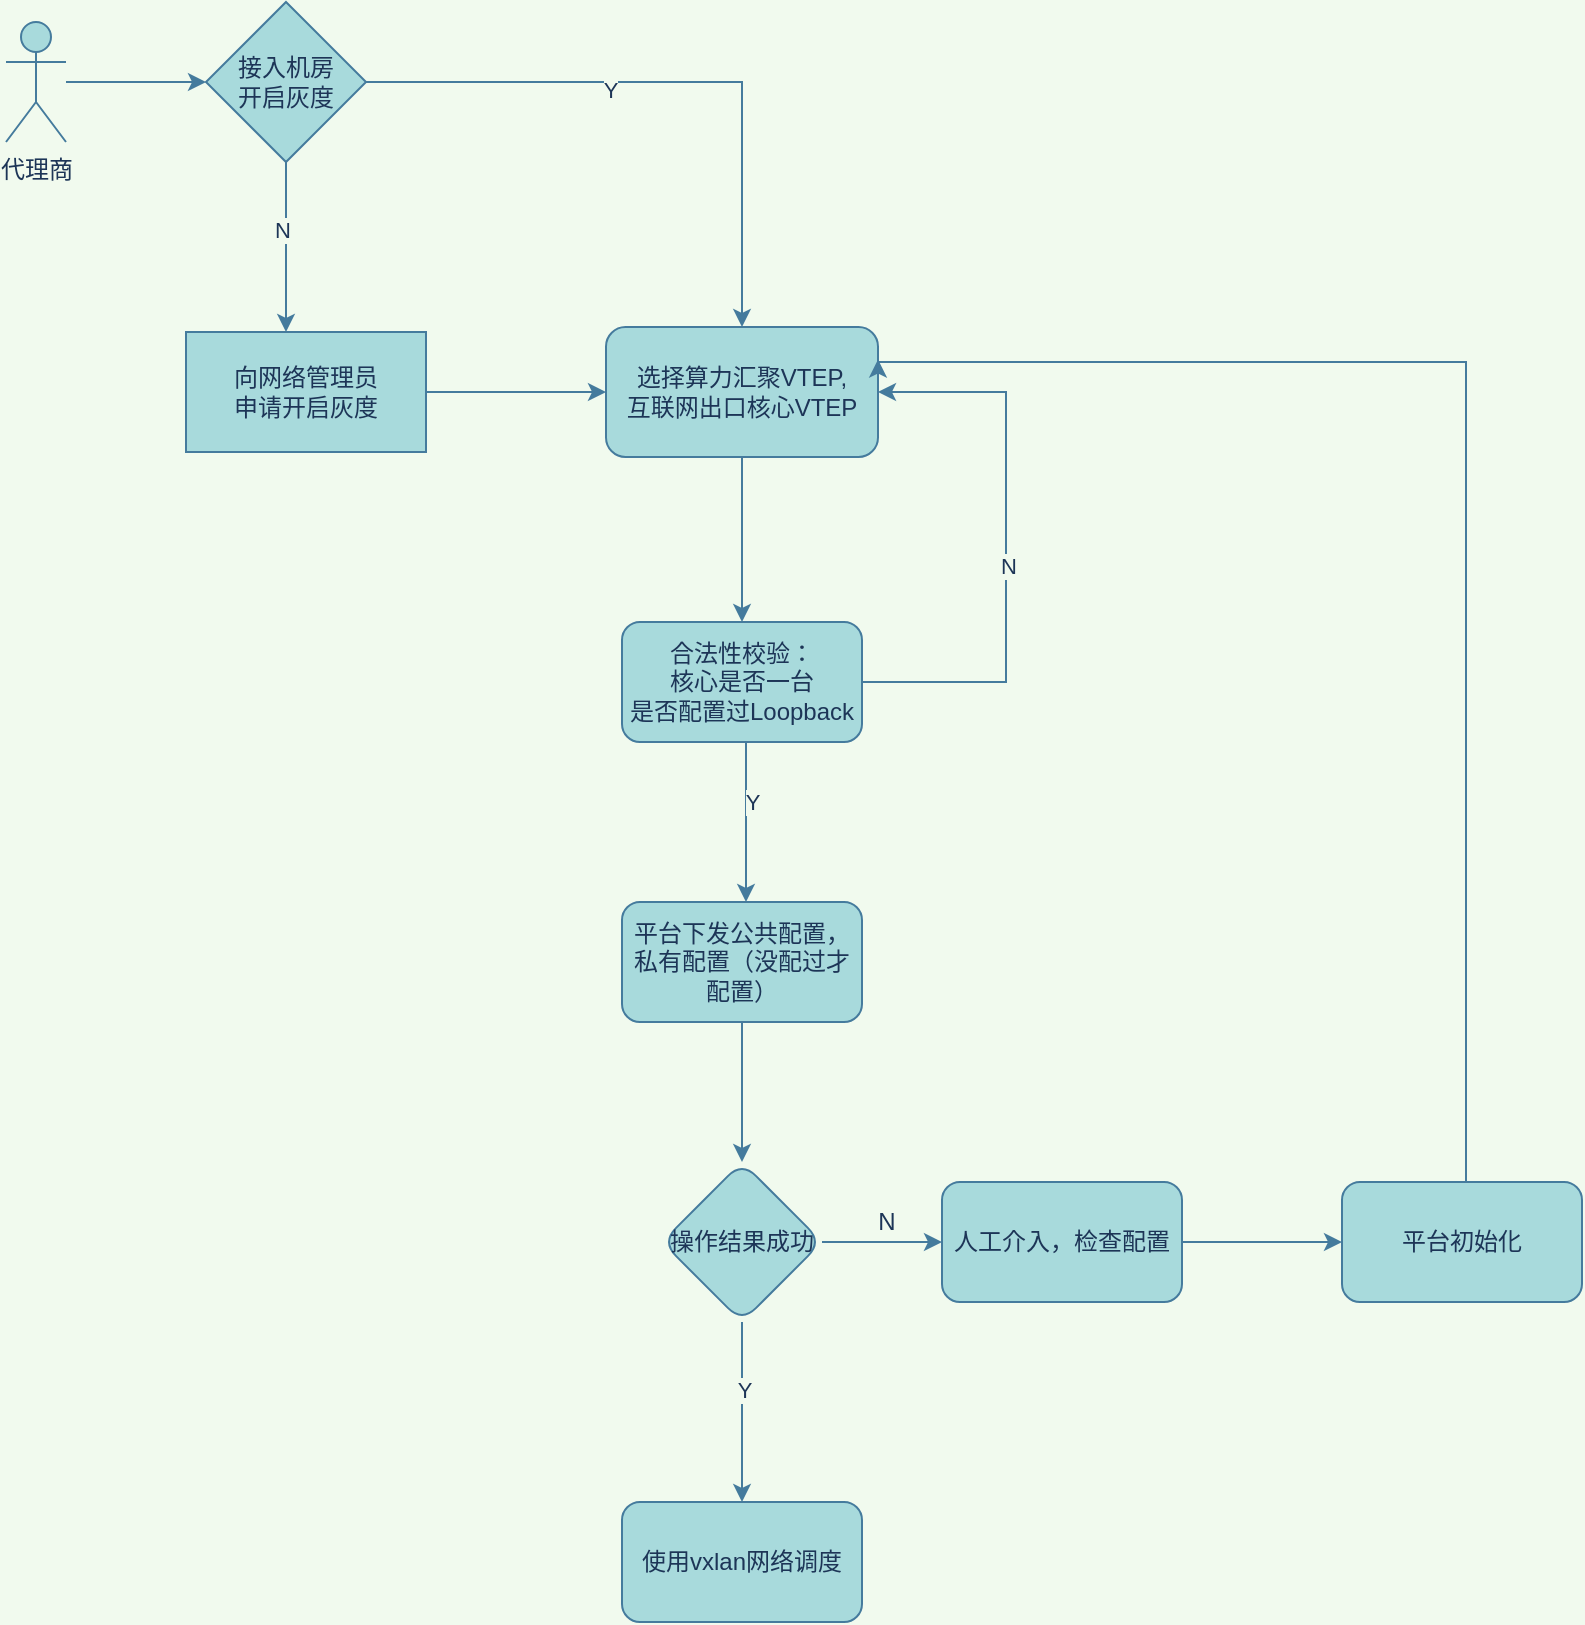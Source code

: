 <mxfile version="20.5.1" type="github">
  <diagram id="C5RBs43oDa-KdzZeNtuy" name="Page-1">
    <mxGraphModel dx="1296" dy="684" grid="0" gridSize="10" guides="1" tooltips="1" connect="1" arrows="1" fold="1" page="1" pageScale="1" pageWidth="827" pageHeight="1169" background="#F1FAEE" math="0" shadow="0">
      <root>
        <mxCell id="WIyWlLk6GJQsqaUBKTNV-0" />
        <mxCell id="WIyWlLk6GJQsqaUBKTNV-1" parent="WIyWlLk6GJQsqaUBKTNV-0" />
        <mxCell id="OU7RjcP8ITgo0XetVb0L-19" value="" style="edgeStyle=orthogonalEdgeStyle;rounded=0;orthogonalLoop=1;jettySize=auto;html=1;strokeColor=#457B9D;fontColor=#1D3557;fillColor=#A8DADC;labelBackgroundColor=#F1FAEE;" edge="1" parent="WIyWlLk6GJQsqaUBKTNV-1" source="WIyWlLk6GJQsqaUBKTNV-3" target="OU7RjcP8ITgo0XetVb0L-18">
          <mxGeometry relative="1" as="geometry" />
        </mxCell>
        <mxCell id="WIyWlLk6GJQsqaUBKTNV-3" value="选择算力汇聚VTEP,&lt;br&gt;互联网出口核心VTEP" style="rounded=1;whiteSpace=wrap;html=1;fontSize=12;glass=0;strokeWidth=1;shadow=0;fillColor=#A8DADC;strokeColor=#457B9D;fontColor=#1D3557;" parent="WIyWlLk6GJQsqaUBKTNV-1" vertex="1">
          <mxGeometry x="323" y="182.5" width="136" height="65" as="geometry" />
        </mxCell>
        <mxCell id="OU7RjcP8ITgo0XetVb0L-3" style="edgeStyle=orthogonalEdgeStyle;rounded=0;orthogonalLoop=1;jettySize=auto;html=1;strokeColor=#457B9D;fontColor=#1D3557;fillColor=#A8DADC;labelBackgroundColor=#F1FAEE;" edge="1" parent="WIyWlLk6GJQsqaUBKTNV-1" source="OU7RjcP8ITgo0XetVb0L-1">
          <mxGeometry relative="1" as="geometry">
            <mxPoint x="123" y="60" as="targetPoint" />
          </mxGeometry>
        </mxCell>
        <mxCell id="OU7RjcP8ITgo0XetVb0L-1" value="代理商" style="shape=umlActor;verticalLabelPosition=bottom;verticalAlign=top;html=1;outlineConnect=0;strokeColor=#457B9D;fontColor=#1D3557;fillColor=#A8DADC;" vertex="1" parent="WIyWlLk6GJQsqaUBKTNV-1">
          <mxGeometry x="23" y="30" width="30" height="60" as="geometry" />
        </mxCell>
        <mxCell id="OU7RjcP8ITgo0XetVb0L-13" value="" style="edgeStyle=orthogonalEdgeStyle;rounded=0;orthogonalLoop=1;jettySize=auto;html=1;strokeColor=#457B9D;fontColor=#1D3557;fillColor=#A8DADC;labelBackgroundColor=#F1FAEE;" edge="1" parent="WIyWlLk6GJQsqaUBKTNV-1" source="OU7RjcP8ITgo0XetVb0L-11" target="OU7RjcP8ITgo0XetVb0L-12">
          <mxGeometry relative="1" as="geometry">
            <Array as="points">
              <mxPoint x="163" y="170" />
              <mxPoint x="163" y="170" />
            </Array>
          </mxGeometry>
        </mxCell>
        <mxCell id="OU7RjcP8ITgo0XetVb0L-16" value="N" style="edgeLabel;html=1;align=center;verticalAlign=middle;resizable=0;points=[];fontColor=#1D3557;labelBackgroundColor=#F1FAEE;" vertex="1" connectable="0" parent="OU7RjcP8ITgo0XetVb0L-13">
          <mxGeometry x="-0.208" y="-2" relative="1" as="geometry">
            <mxPoint as="offset" />
          </mxGeometry>
        </mxCell>
        <mxCell id="OU7RjcP8ITgo0XetVb0L-14" style="edgeStyle=orthogonalEdgeStyle;rounded=0;orthogonalLoop=1;jettySize=auto;html=1;strokeColor=#457B9D;fontColor=#1D3557;fillColor=#A8DADC;entryX=0.5;entryY=0;entryDx=0;entryDy=0;labelBackgroundColor=#F1FAEE;" edge="1" parent="WIyWlLk6GJQsqaUBKTNV-1" source="OU7RjcP8ITgo0XetVb0L-11" target="WIyWlLk6GJQsqaUBKTNV-3">
          <mxGeometry relative="1" as="geometry">
            <mxPoint x="323" y="60" as="targetPoint" />
          </mxGeometry>
        </mxCell>
        <mxCell id="OU7RjcP8ITgo0XetVb0L-15" value="Y" style="edgeLabel;html=1;align=center;verticalAlign=middle;resizable=0;points=[];fontColor=#1D3557;labelBackgroundColor=#F1FAEE;" vertex="1" connectable="0" parent="OU7RjcP8ITgo0XetVb0L-14">
          <mxGeometry x="-0.214" y="-4" relative="1" as="geometry">
            <mxPoint as="offset" />
          </mxGeometry>
        </mxCell>
        <mxCell id="OU7RjcP8ITgo0XetVb0L-11" value="接入机房&lt;br&gt;开启灰度" style="rhombus;whiteSpace=wrap;html=1;strokeColor=#457B9D;fontColor=#1D3557;fillColor=#A8DADC;" vertex="1" parent="WIyWlLk6GJQsqaUBKTNV-1">
          <mxGeometry x="123" y="20" width="80" height="80" as="geometry" />
        </mxCell>
        <mxCell id="OU7RjcP8ITgo0XetVb0L-17" style="edgeStyle=orthogonalEdgeStyle;rounded=0;orthogonalLoop=1;jettySize=auto;html=1;entryX=0;entryY=0.5;entryDx=0;entryDy=0;strokeColor=#457B9D;fontColor=#1D3557;fillColor=#A8DADC;labelBackgroundColor=#F1FAEE;" edge="1" parent="WIyWlLk6GJQsqaUBKTNV-1" source="OU7RjcP8ITgo0XetVb0L-12" target="WIyWlLk6GJQsqaUBKTNV-3">
          <mxGeometry relative="1" as="geometry" />
        </mxCell>
        <mxCell id="OU7RjcP8ITgo0XetVb0L-12" value="向网络管理员&lt;br&gt;申请开启灰度" style="whiteSpace=wrap;html=1;fillColor=#A8DADC;strokeColor=#457B9D;fontColor=#1D3557;" vertex="1" parent="WIyWlLk6GJQsqaUBKTNV-1">
          <mxGeometry x="113" y="185" width="120" height="60" as="geometry" />
        </mxCell>
        <mxCell id="OU7RjcP8ITgo0XetVb0L-20" style="edgeStyle=orthogonalEdgeStyle;rounded=0;orthogonalLoop=1;jettySize=auto;html=1;entryX=1;entryY=0.5;entryDx=0;entryDy=0;strokeColor=#457B9D;fontColor=#1D3557;fillColor=#A8DADC;labelBackgroundColor=#F1FAEE;" edge="1" parent="WIyWlLk6GJQsqaUBKTNV-1" source="OU7RjcP8ITgo0XetVb0L-18" target="WIyWlLk6GJQsqaUBKTNV-3">
          <mxGeometry relative="1" as="geometry">
            <Array as="points">
              <mxPoint x="523" y="360" />
              <mxPoint x="523" y="215" />
            </Array>
          </mxGeometry>
        </mxCell>
        <mxCell id="OU7RjcP8ITgo0XetVb0L-21" value="N" style="edgeLabel;html=1;align=center;verticalAlign=middle;resizable=0;points=[];fontColor=#1D3557;labelBackgroundColor=#F1FAEE;" vertex="1" connectable="0" parent="OU7RjcP8ITgo0XetVb0L-20">
          <mxGeometry x="-0.075" y="-1" relative="1" as="geometry">
            <mxPoint as="offset" />
          </mxGeometry>
        </mxCell>
        <mxCell id="OU7RjcP8ITgo0XetVb0L-23" value="" style="edgeStyle=orthogonalEdgeStyle;rounded=0;orthogonalLoop=1;jettySize=auto;html=1;strokeColor=#457B9D;fontColor=#1D3557;fillColor=#A8DADC;labelBackgroundColor=#F1FAEE;" edge="1" parent="WIyWlLk6GJQsqaUBKTNV-1" source="OU7RjcP8ITgo0XetVb0L-18" target="OU7RjcP8ITgo0XetVb0L-22">
          <mxGeometry relative="1" as="geometry">
            <Array as="points">
              <mxPoint x="393" y="430" />
              <mxPoint x="393" y="430" />
            </Array>
          </mxGeometry>
        </mxCell>
        <mxCell id="OU7RjcP8ITgo0XetVb0L-24" value="Y" style="edgeLabel;html=1;align=center;verticalAlign=middle;resizable=0;points=[];fontColor=#1D3557;labelBackgroundColor=#F1FAEE;" vertex="1" connectable="0" parent="OU7RjcP8ITgo0XetVb0L-23">
          <mxGeometry x="-0.25" y="3" relative="1" as="geometry">
            <mxPoint as="offset" />
          </mxGeometry>
        </mxCell>
        <mxCell id="OU7RjcP8ITgo0XetVb0L-18" value="合法性校验：&lt;br&gt;核心是否一台&lt;br&gt;是否配置过Loopback" style="whiteSpace=wrap;html=1;fillColor=#A8DADC;strokeColor=#457B9D;fontColor=#1D3557;rounded=1;glass=0;strokeWidth=1;shadow=0;" vertex="1" parent="WIyWlLk6GJQsqaUBKTNV-1">
          <mxGeometry x="331" y="330" width="120" height="60" as="geometry" />
        </mxCell>
        <mxCell id="OU7RjcP8ITgo0XetVb0L-28" value="" style="edgeStyle=orthogonalEdgeStyle;rounded=0;orthogonalLoop=1;jettySize=auto;html=1;strokeColor=#457B9D;fontColor=#1D3557;fillColor=#A8DADC;labelBackgroundColor=#F1FAEE;" edge="1" parent="WIyWlLk6GJQsqaUBKTNV-1" source="OU7RjcP8ITgo0XetVb0L-22" target="OU7RjcP8ITgo0XetVb0L-27">
          <mxGeometry relative="1" as="geometry" />
        </mxCell>
        <mxCell id="OU7RjcP8ITgo0XetVb0L-22" value="平台下发公共配置，私有配置（没配过才配置）" style="whiteSpace=wrap;html=1;fillColor=#A8DADC;strokeColor=#457B9D;fontColor=#1D3557;rounded=1;glass=0;strokeWidth=1;shadow=0;" vertex="1" parent="WIyWlLk6GJQsqaUBKTNV-1">
          <mxGeometry x="331" y="470" width="120" height="60" as="geometry" />
        </mxCell>
        <mxCell id="OU7RjcP8ITgo0XetVb0L-31" value="" style="edgeStyle=orthogonalEdgeStyle;rounded=0;orthogonalLoop=1;jettySize=auto;html=1;strokeColor=#457B9D;fontColor=#1D3557;fillColor=#A8DADC;labelBackgroundColor=#F1FAEE;" edge="1" parent="WIyWlLk6GJQsqaUBKTNV-1" source="OU7RjcP8ITgo0XetVb0L-27" target="OU7RjcP8ITgo0XetVb0L-30">
          <mxGeometry relative="1" as="geometry" />
        </mxCell>
        <mxCell id="OU7RjcP8ITgo0XetVb0L-37" value="" style="edgeStyle=orthogonalEdgeStyle;rounded=0;orthogonalLoop=1;jettySize=auto;html=1;strokeColor=#457B9D;fontColor=#1D3557;fillColor=#A8DADC;labelBackgroundColor=#F1FAEE;" edge="1" parent="WIyWlLk6GJQsqaUBKTNV-1" source="OU7RjcP8ITgo0XetVb0L-27" target="OU7RjcP8ITgo0XetVb0L-36">
          <mxGeometry relative="1" as="geometry">
            <Array as="points">
              <mxPoint x="391" y="720" />
              <mxPoint x="391" y="720" />
            </Array>
          </mxGeometry>
        </mxCell>
        <mxCell id="OU7RjcP8ITgo0XetVb0L-39" value="Y" style="edgeLabel;html=1;align=center;verticalAlign=middle;resizable=0;points=[];fontColor=#1D3557;labelBackgroundColor=#F1FAEE;" vertex="1" connectable="0" parent="OU7RjcP8ITgo0XetVb0L-37">
          <mxGeometry x="-0.252" y="1" relative="1" as="geometry">
            <mxPoint as="offset" />
          </mxGeometry>
        </mxCell>
        <mxCell id="OU7RjcP8ITgo0XetVb0L-27" value="操作结果成功" style="rhombus;whiteSpace=wrap;html=1;fillColor=#A8DADC;strokeColor=#457B9D;fontColor=#1D3557;rounded=1;glass=0;strokeWidth=1;shadow=0;" vertex="1" parent="WIyWlLk6GJQsqaUBKTNV-1">
          <mxGeometry x="351" y="600" width="80" height="80" as="geometry" />
        </mxCell>
        <mxCell id="OU7RjcP8ITgo0XetVb0L-33" value="" style="edgeStyle=orthogonalEdgeStyle;rounded=0;orthogonalLoop=1;jettySize=auto;html=1;strokeColor=#457B9D;fontColor=#1D3557;fillColor=#A8DADC;labelBackgroundColor=#F1FAEE;" edge="1" parent="WIyWlLk6GJQsqaUBKTNV-1" source="OU7RjcP8ITgo0XetVb0L-30" target="OU7RjcP8ITgo0XetVb0L-32">
          <mxGeometry relative="1" as="geometry" />
        </mxCell>
        <mxCell id="OU7RjcP8ITgo0XetVb0L-30" value="人工介入，检查配置" style="whiteSpace=wrap;html=1;fillColor=#A8DADC;strokeColor=#457B9D;fontColor=#1D3557;rounded=1;glass=0;strokeWidth=1;shadow=0;" vertex="1" parent="WIyWlLk6GJQsqaUBKTNV-1">
          <mxGeometry x="491" y="610" width="120" height="60" as="geometry" />
        </mxCell>
        <mxCell id="OU7RjcP8ITgo0XetVb0L-35" style="edgeStyle=orthogonalEdgeStyle;rounded=0;orthogonalLoop=1;jettySize=auto;html=1;strokeColor=#457B9D;fontColor=#1D3557;fillColor=#A8DADC;entryX=1;entryY=0.25;entryDx=0;entryDy=0;labelBackgroundColor=#F1FAEE;" edge="1" parent="WIyWlLk6GJQsqaUBKTNV-1" source="OU7RjcP8ITgo0XetVb0L-32" target="WIyWlLk6GJQsqaUBKTNV-3">
          <mxGeometry relative="1" as="geometry">
            <mxPoint x="493" y="210" as="targetPoint" />
            <Array as="points">
              <mxPoint x="753" y="200" />
              <mxPoint x="459" y="200" />
            </Array>
          </mxGeometry>
        </mxCell>
        <mxCell id="OU7RjcP8ITgo0XetVb0L-32" value="平台初始化" style="whiteSpace=wrap;html=1;fillColor=#A8DADC;strokeColor=#457B9D;fontColor=#1D3557;rounded=1;glass=0;strokeWidth=1;shadow=0;" vertex="1" parent="WIyWlLk6GJQsqaUBKTNV-1">
          <mxGeometry x="691" y="610" width="120" height="60" as="geometry" />
        </mxCell>
        <mxCell id="OU7RjcP8ITgo0XetVb0L-36" value="使用vxlan网络调度" style="whiteSpace=wrap;html=1;fillColor=#A8DADC;strokeColor=#457B9D;fontColor=#1D3557;rounded=1;glass=0;strokeWidth=1;shadow=0;" vertex="1" parent="WIyWlLk6GJQsqaUBKTNV-1">
          <mxGeometry x="331" y="770" width="120" height="60" as="geometry" />
        </mxCell>
        <mxCell id="OU7RjcP8ITgo0XetVb0L-38" value="N" style="text;html=1;align=center;verticalAlign=middle;resizable=0;points=[];autosize=1;strokeColor=none;fillColor=none;fontColor=#1D3557;" vertex="1" parent="WIyWlLk6GJQsqaUBKTNV-1">
          <mxGeometry x="448" y="615" width="30" height="30" as="geometry" />
        </mxCell>
      </root>
    </mxGraphModel>
  </diagram>
</mxfile>
